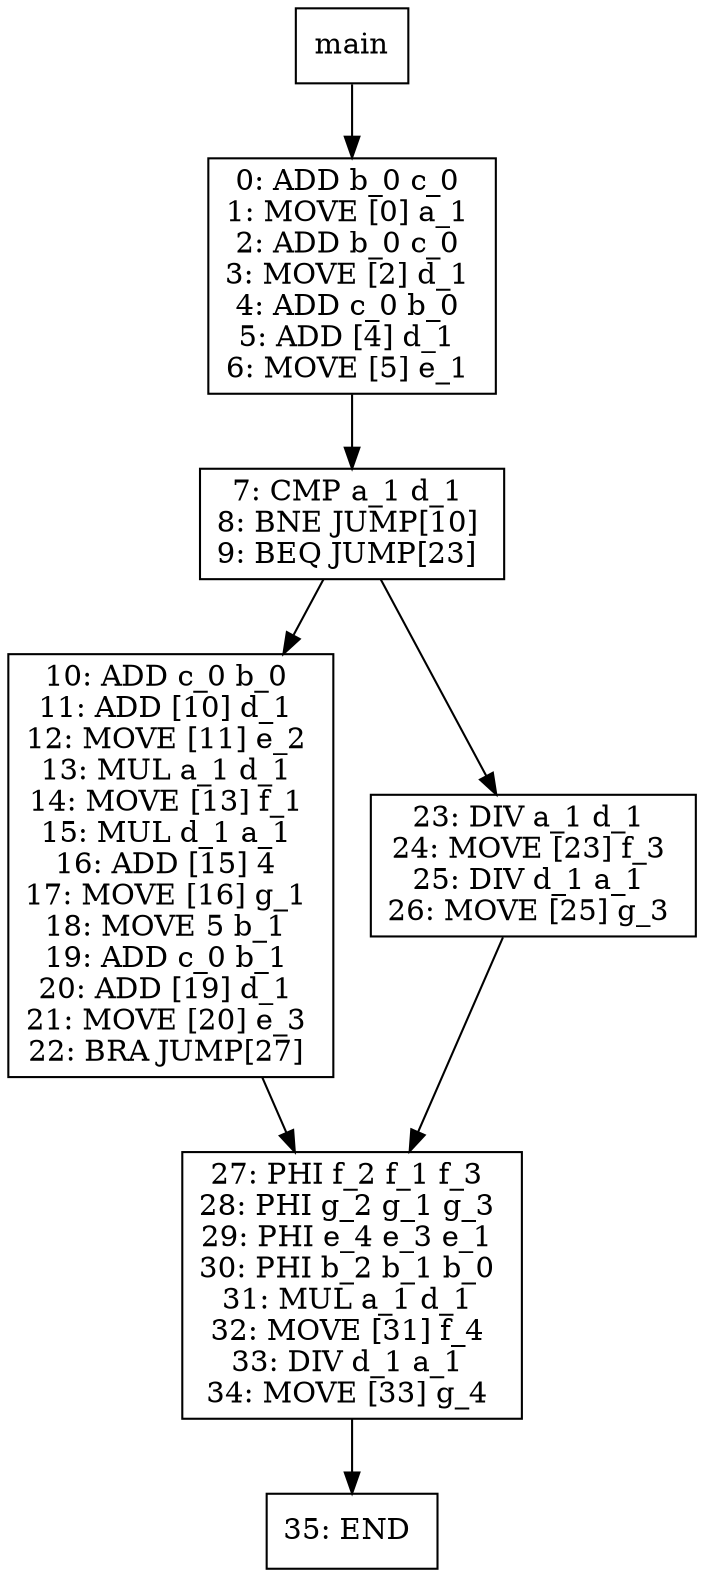 digraph test025 {
node [shape=box]
1[label="main"]
1 -> 3
3[label="0: ADD b_0 c_0 
1: MOVE [0] a_1 
2: ADD b_0 c_0 
3: MOVE [2] d_1 
4: ADD c_0 b_0 
5: ADD [4] d_1 
6: MOVE [5] e_1 
"]
3 -> 6
6[label="7: CMP a_1 d_1 
8: BNE JUMP[10] 
9: BEQ JUMP[23] 
"]
6 -> 8
8[label="10: ADD c_0 b_0 
11: ADD [10] d_1 
12: MOVE [11] e_2 
13: MUL a_1 d_1 
14: MOVE [13] f_1 
15: MUL d_1 a_1 
16: ADD [15] 4 
17: MOVE [16] g_1 
18: MOVE 5 b_1 
19: ADD c_0 b_1 
20: ADD [19] d_1 
21: MOVE [20] e_3 
22: BRA JUMP[27] 
"]
8 -> 7
7[label="27: PHI f_2 f_1 f_3 
28: PHI g_2 g_1 g_3 
29: PHI e_4 e_3 e_1 
30: PHI b_2 b_1 b_0 
31: MUL a_1 d_1 
32: MOVE [31] f_4 
33: DIV d_1 a_1 
34: MOVE [33] g_4 
"]
7 -> 17
17[label="35: END 
"]
6 -> 13
13[label="23: DIV a_1 d_1 
24: MOVE [23] f_3 
25: DIV d_1 a_1 
26: MOVE [25] g_3 
"]
13 -> 7
}
